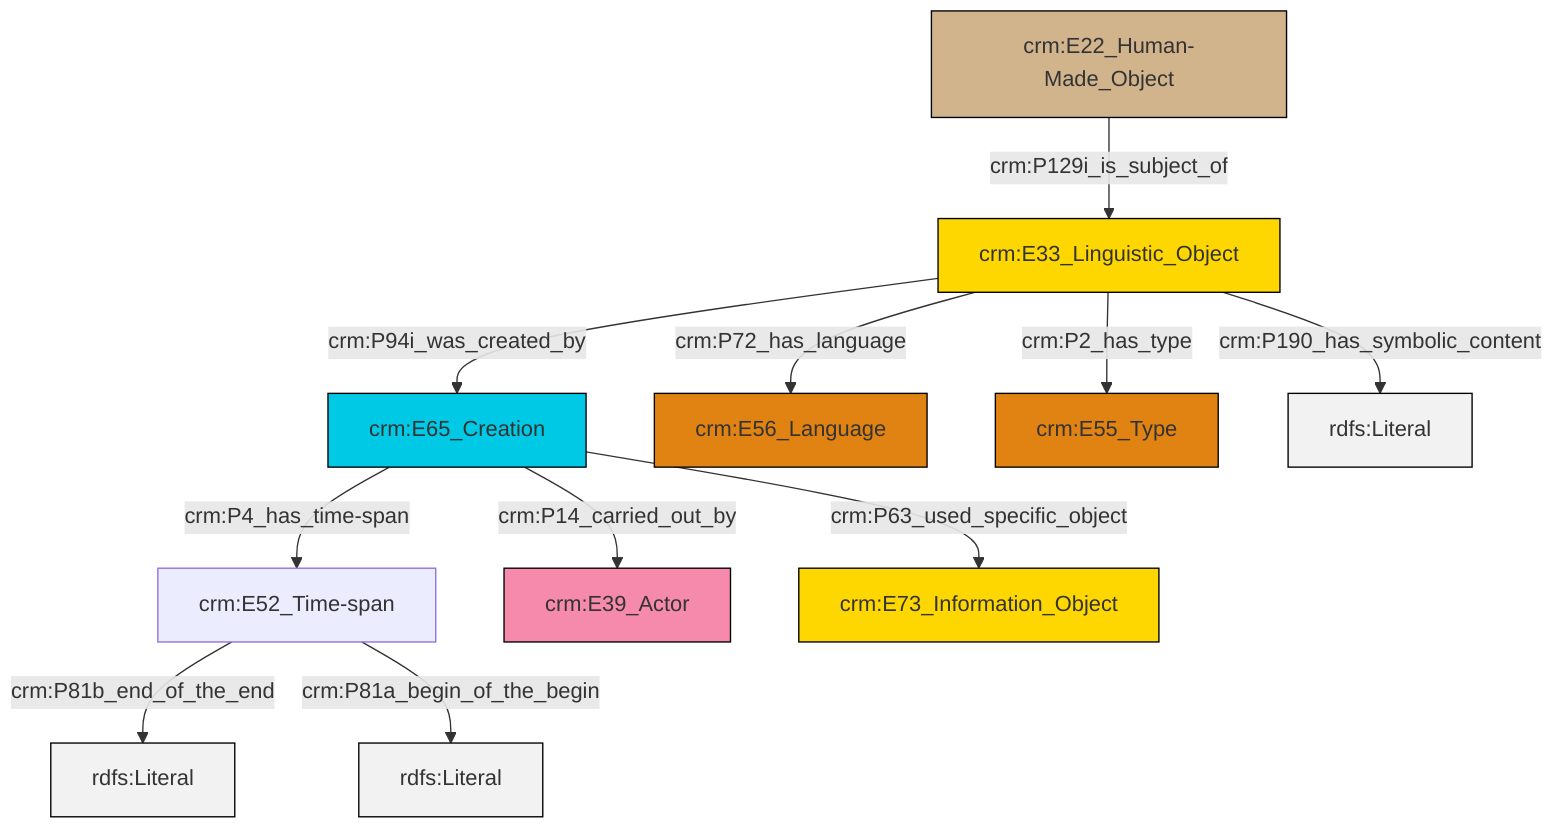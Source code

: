 graph TD
classDef Literal fill:#f2f2f2,stroke:#000000;
classDef CRM_Entity fill:#FFFFFF,stroke:#000000;
classDef Temporal_Entity fill:#00C9E6, stroke:#000000;
classDef Type fill:#E18312, stroke:#000000;
classDef Time-Span fill:#2C9C91, stroke:#000000;
classDef Appellation fill:#FFEB7F, stroke:#000000;
classDef Place fill:#008836, stroke:#000000;
classDef Persistent_Item fill:#B266B2, stroke:#000000;
classDef Conceptual_Object fill:#FFD700, stroke:#000000;
classDef Physical_Thing fill:#D2B48C, stroke:#000000;
classDef Actor fill:#f58aad, stroke:#000000;
classDef PC_Classes fill:#4ce600, stroke:#000000;
classDef Multi fill:#cccccc,stroke:#000000;

2["crm:E65_Creation"]:::Temporal_Entity -->|crm:P4_has_time-span| 3["crm:E52_Time-span"]:::Default
3["crm:E52_Time-span"]:::Default -->|crm:P81b_end_of_the_end| 6[rdfs:Literal]:::Literal
3["crm:E52_Time-span"]:::Default -->|crm:P81a_begin_of_the_begin| 9[rdfs:Literal]:::Literal
2["crm:E65_Creation"]:::Temporal_Entity -->|crm:P14_carried_out_by| 10["crm:E39_Actor"]:::Actor
12["crm:E33_Linguistic_Object"]:::Conceptual_Object -->|crm:P190_has_symbolic_content| 13[rdfs:Literal]:::Literal
12["crm:E33_Linguistic_Object"]:::Conceptual_Object -->|crm:P2_has_type| 7["crm:E55_Type"]:::Type
12["crm:E33_Linguistic_Object"]:::Conceptual_Object -->|crm:P72_has_language| 4["crm:E56_Language"]:::Type
0["crm:E22_Human-Made_Object"]:::Physical_Thing -->|crm:P129i_is_subject_of| 12["crm:E33_Linguistic_Object"]:::Conceptual_Object
12["crm:E33_Linguistic_Object"]:::Conceptual_Object -->|crm:P94i_was_created_by| 2["crm:E65_Creation"]:::Temporal_Entity
2["crm:E65_Creation"]:::Temporal_Entity -->|crm:P63_used_specific_object| 14["crm:E73_Information_Object"]:::Conceptual_Object